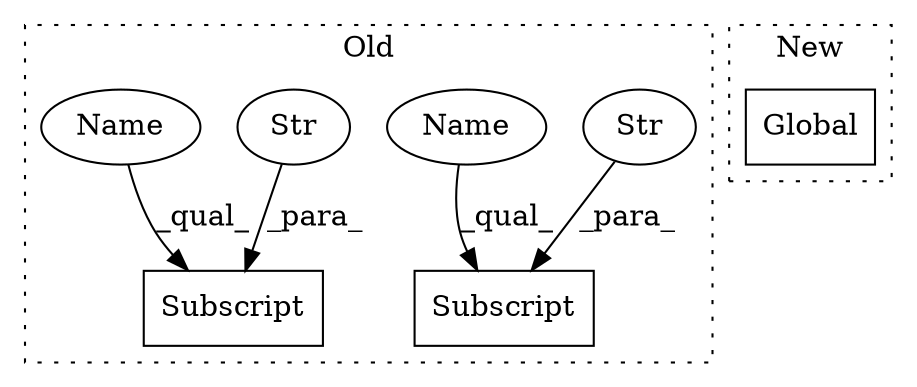 digraph G {
subgraph cluster0 {
1 [label="Subscript" a="63" s="3940,0" l="34,0" shape="box"];
3 [label="Str" a="66" s="3958" l="15" shape="ellipse"];
4 [label="Subscript" a="63" s="4120,0" l="33,0" shape="box"];
5 [label="Str" a="66" s="4138" l="14" shape="ellipse"];
6 [label="Name" a="87" s="4120" l="17" shape="ellipse"];
7 [label="Name" a="87" s="3940" l="17" shape="ellipse"];
label = "Old";
style="dotted";
}
subgraph cluster1 {
2 [label="Global" a="57" s="3848" l="24" shape="box"];
label = "New";
style="dotted";
}
3 -> 1 [label="_para_"];
5 -> 4 [label="_para_"];
6 -> 4 [label="_qual_"];
7 -> 1 [label="_qual_"];
}